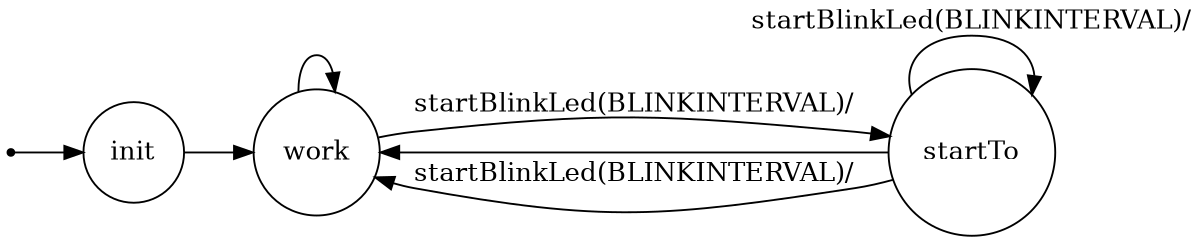 /*
*
* A GraphViz DOT FSM description 
* Please use a GraphViz visualizer (like http://www.webgraphviz.com)
* 
* Generated by AM,NC,RM
*  
*/
 
digraph finite_state_machine {
  	rankdir=LR;
  	size="8,5"
  	node [shape = point]; iniziale;
  	node [shape = doublecircle]; 
  	node [shape = circle];
  	iniziale -> init [label = ""];
  	
  	
  	init -> work [ label = ""];
  	
  	work -> work [ label = ""];
  	work -> startTo [ label = "startBlinkLed(BLINKINTERVAL)/"];
  	
  	startTo -> work [ label = ""];
  	startTo -> startTo [ label = "startBlinkLed(BLINKINTERVAL)/"];
  	startTo -> work [ label = "startBlinkLed(BLINKINTERVAL)/"];
}